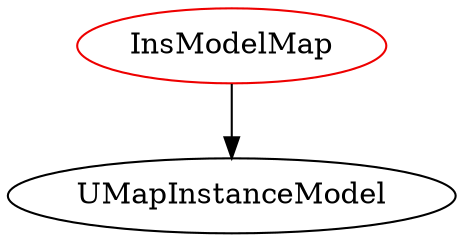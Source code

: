 digraph insmodelmap{
InsModelMap -> UMapInstanceModel;
InsModelMap	[shape=oval, color=red2, label="InsModelMap"];
}
